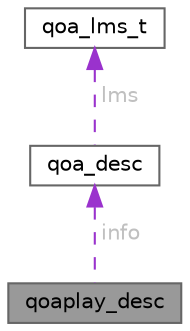 digraph "qoaplay_desc"
{
 // LATEX_PDF_SIZE
  bgcolor="transparent";
  edge [fontname=Helvetica,fontsize=10,labelfontname=Helvetica,labelfontsize=10];
  node [fontname=Helvetica,fontsize=10,shape=box,height=0.2,width=0.4];
  Node1 [id="Node000001",label="qoaplay_desc",height=0.2,width=0.4,color="gray40", fillcolor="grey60", style="filled", fontcolor="black",tooltip=" "];
  Node2 -> Node1 [id="edge5_Node000001_Node000002",dir="back",color="darkorchid3",style="dashed",tooltip=" ",label=" info",fontcolor="grey" ];
  Node2 [id="Node000002",label="qoa_desc",height=0.2,width=0.4,color="gray40", fillcolor="white", style="filled",URL="$structqoa__desc.html",tooltip=" "];
  Node3 -> Node2 [id="edge6_Node000002_Node000003",dir="back",color="darkorchid3",style="dashed",tooltip=" ",label=" lms",fontcolor="grey" ];
  Node3 [id="Node000003",label="qoa_lms_t",height=0.2,width=0.4,color="gray40", fillcolor="white", style="filled",URL="$structqoa__lms__t.html",tooltip=" "];
}
